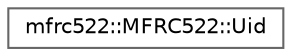 digraph "Graphical Class Hierarchy"
{
 // LATEX_PDF_SIZE
  bgcolor="transparent";
  edge [fontname=Helvetica,fontsize=10,labelfontname=Helvetica,labelfontsize=10];
  node [fontname=Helvetica,fontsize=10,shape=box,height=0.2,width=0.4];
  rankdir="LR";
  Node0 [label="mfrc522::MFRC522::Uid",height=0.2,width=0.4,color="grey40", fillcolor="white", style="filled",URL="$structmfrc522_1_1_m_f_r_c522_1_1_uid.html",tooltip=" "];
}
